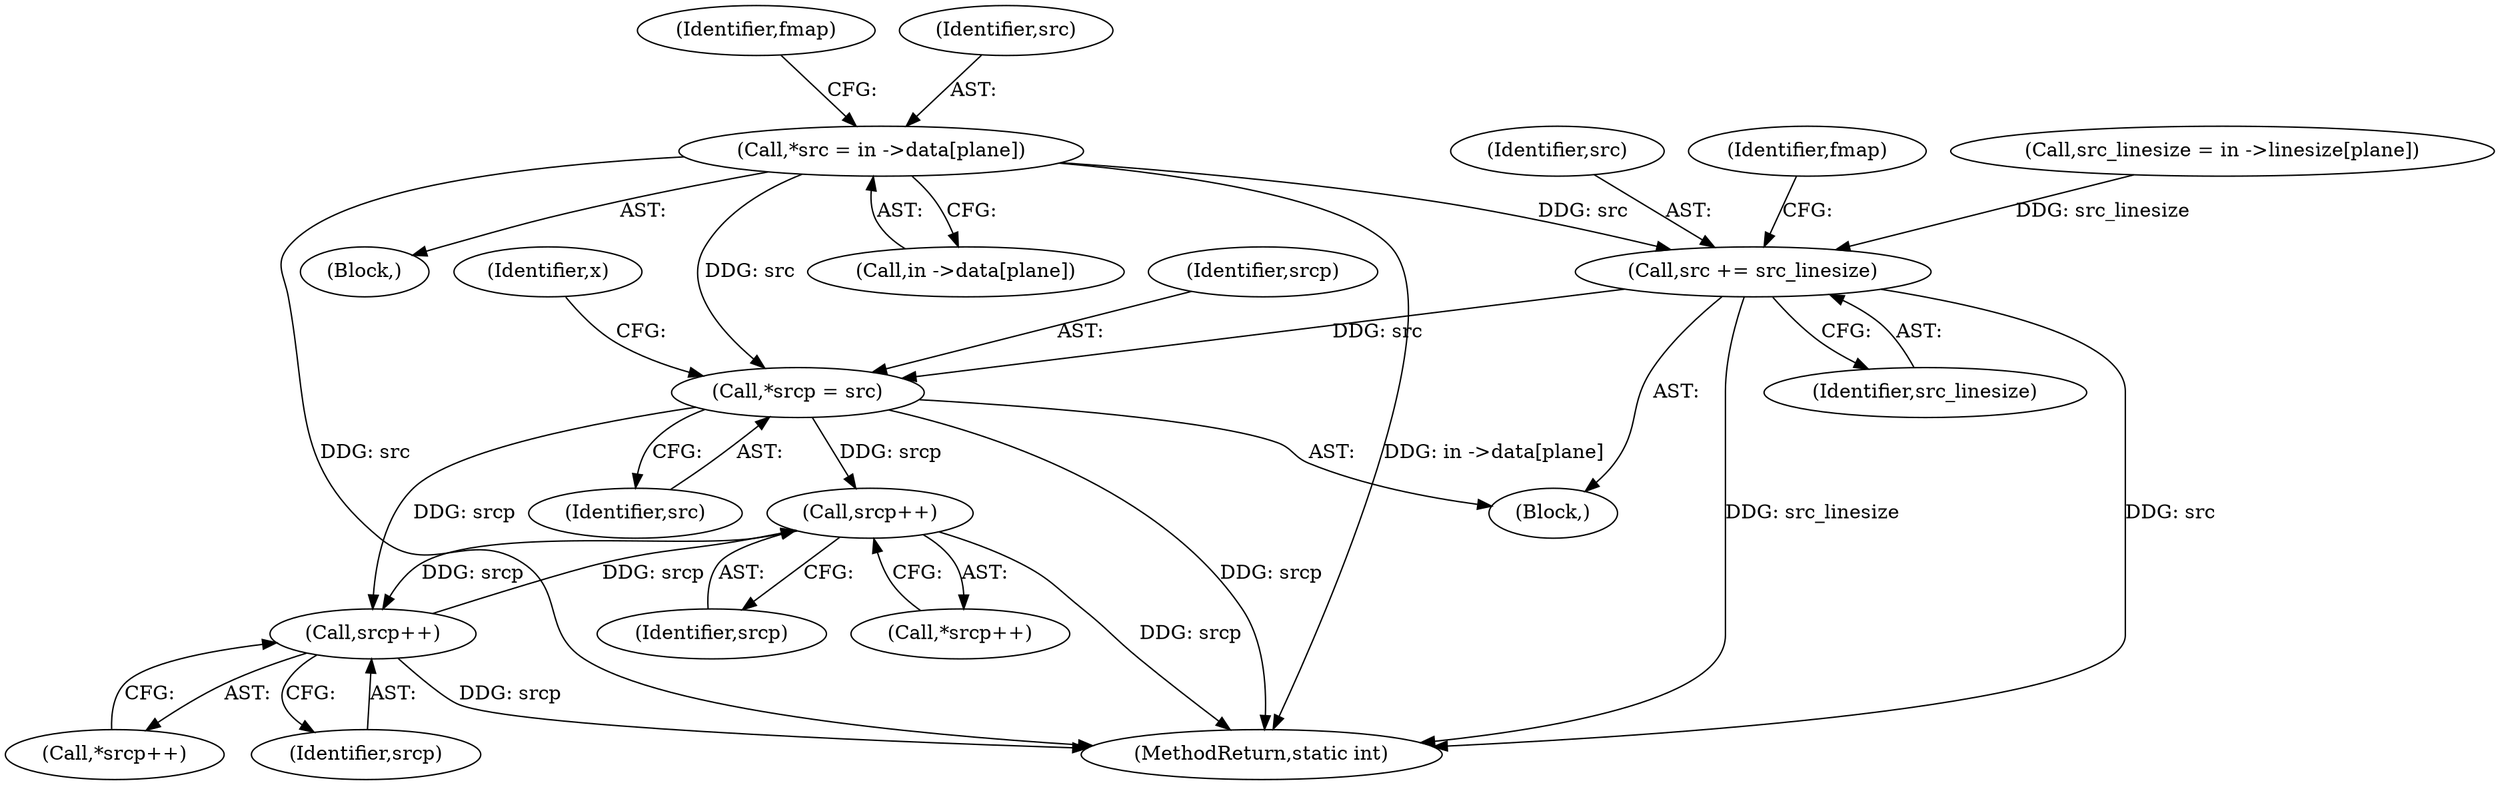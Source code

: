 digraph "0_FFmpeg_e43a0a232dbf6d3c161823c2e07c52e76227a1bc_10@array" {
"1000337" [label="(Call,*src = in ->data[plane])"];
"1000435" [label="(Call,*srcp = src)"];
"1000469" [label="(Call,srcp++)"];
"1000487" [label="(Call,srcp++)"];
"1000493" [label="(Call,src += src_linesize)"];
"1000346" [label="(Identifier,fmap)"];
"1000488" [label="(Identifier,srcp)"];
"1000470" [label="(Identifier,srcp)"];
"1000440" [label="(Identifier,x)"];
"1000337" [label="(Call,*src = in ->data[plane])"];
"1000505" [label="(MethodReturn,static int)"];
"1000497" [label="(Identifier,fmap)"];
"1000468" [label="(Call,*srcp++)"];
"1000436" [label="(Identifier,srcp)"];
"1000487" [label="(Call,srcp++)"];
"1000327" [label="(Block,)"];
"1000339" [label="(Call,in ->data[plane])"];
"1000359" [label="(Call,src_linesize = in ->linesize[plane])"];
"1000495" [label="(Identifier,src_linesize)"];
"1000435" [label="(Call,*srcp = src)"];
"1000338" [label="(Identifier,src)"];
"1000429" [label="(Block,)"];
"1000437" [label="(Identifier,src)"];
"1000469" [label="(Call,srcp++)"];
"1000486" [label="(Call,*srcp++)"];
"1000493" [label="(Call,src += src_linesize)"];
"1000494" [label="(Identifier,src)"];
"1000337" -> "1000327"  [label="AST: "];
"1000337" -> "1000339"  [label="CFG: "];
"1000338" -> "1000337"  [label="AST: "];
"1000339" -> "1000337"  [label="AST: "];
"1000346" -> "1000337"  [label="CFG: "];
"1000337" -> "1000505"  [label="DDG: in ->data[plane]"];
"1000337" -> "1000505"  [label="DDG: src"];
"1000337" -> "1000435"  [label="DDG: src"];
"1000337" -> "1000493"  [label="DDG: src"];
"1000435" -> "1000429"  [label="AST: "];
"1000435" -> "1000437"  [label="CFG: "];
"1000436" -> "1000435"  [label="AST: "];
"1000437" -> "1000435"  [label="AST: "];
"1000440" -> "1000435"  [label="CFG: "];
"1000435" -> "1000505"  [label="DDG: srcp"];
"1000493" -> "1000435"  [label="DDG: src"];
"1000435" -> "1000469"  [label="DDG: srcp"];
"1000435" -> "1000487"  [label="DDG: srcp"];
"1000469" -> "1000468"  [label="AST: "];
"1000469" -> "1000470"  [label="CFG: "];
"1000470" -> "1000469"  [label="AST: "];
"1000468" -> "1000469"  [label="CFG: "];
"1000469" -> "1000505"  [label="DDG: srcp"];
"1000487" -> "1000469"  [label="DDG: srcp"];
"1000469" -> "1000487"  [label="DDG: srcp"];
"1000487" -> "1000486"  [label="AST: "];
"1000487" -> "1000488"  [label="CFG: "];
"1000488" -> "1000487"  [label="AST: "];
"1000486" -> "1000487"  [label="CFG: "];
"1000487" -> "1000505"  [label="DDG: srcp"];
"1000493" -> "1000429"  [label="AST: "];
"1000493" -> "1000495"  [label="CFG: "];
"1000494" -> "1000493"  [label="AST: "];
"1000495" -> "1000493"  [label="AST: "];
"1000497" -> "1000493"  [label="CFG: "];
"1000493" -> "1000505"  [label="DDG: src"];
"1000493" -> "1000505"  [label="DDG: src_linesize"];
"1000359" -> "1000493"  [label="DDG: src_linesize"];
}
